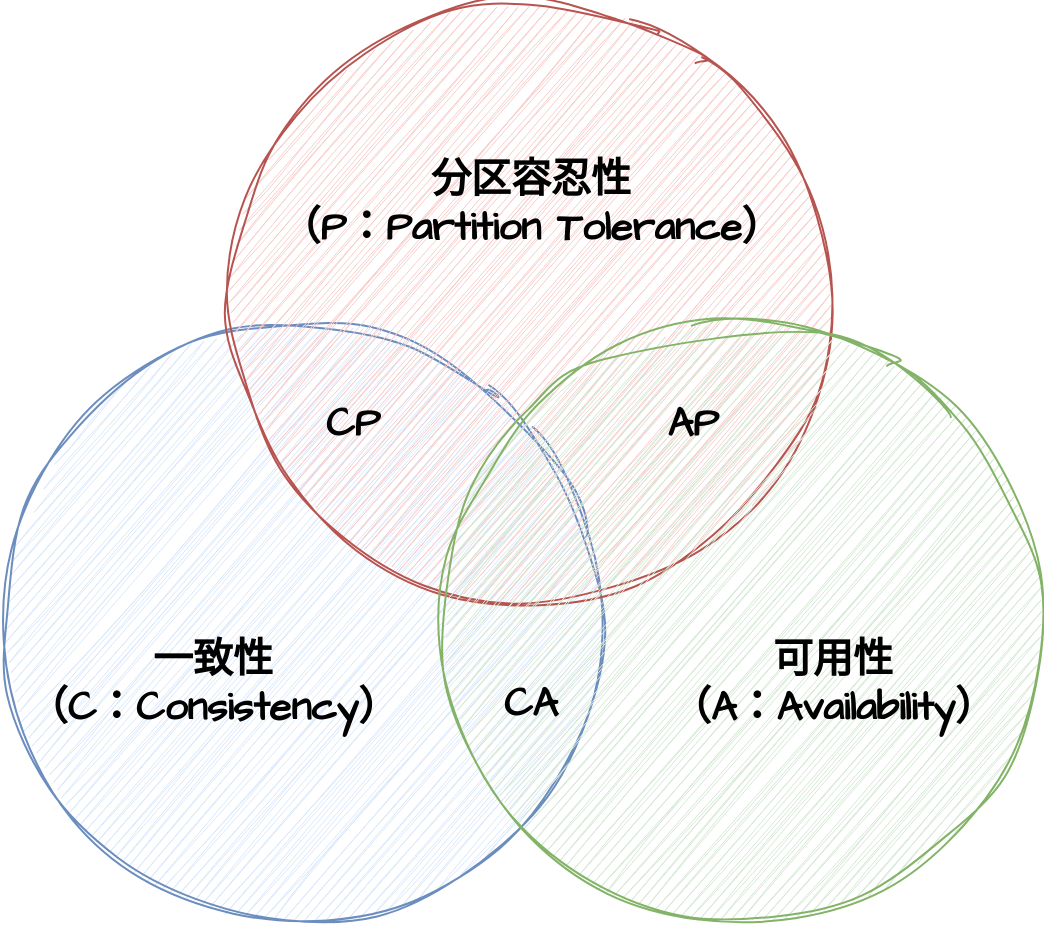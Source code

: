 <mxfile compressed="true" version="22.0.2" type="device" pages="3"><diagram name="CAP" id="9N5watGOs9czySicbjE5"><mxGraphModel dx="1418" dy="838" grid="1" gridSize="10" guides="1" tooltips="1" connect="1" arrows="1" fold="1" page="1" pageScale="1" pageWidth="583" pageHeight="827" math="0" shadow="0"><root><mxCell id="0"/><mxCell id="1" parent="0"/><mxCell id="ZowgTKSB0e3npHE6dpMH-3" value="" style="ellipse;whiteSpace=wrap;html=1;aspect=fixed;hachureGap=4;fontFamily=Architects Daughter;fontSource=https%3A%2F%2Ffonts.googleapis.com%2Fcss%3Ffamily%3DArchitects%2BDaughter;fontSize=20;fillColor=#dae8fc;strokeColor=#6c8ebf;fontStyle=1;container=0;sketch=1;curveFitting=1;jiggle=2;" parent="1" vertex="1"><mxGeometry x="32" y="343" width="300" height="300" as="geometry"/></mxCell><mxCell id="ZowgTKSB0e3npHE6dpMH-4" value="" style="ellipse;whiteSpace=wrap;html=1;aspect=fixed;hachureGap=4;fontFamily=Architects Daughter;fontSource=https%3A%2F%2Ffonts.googleapis.com%2Fcss%3Ffamily%3DArchitects%2BDaughter;fontSize=20;fillColor=#f8cecc;strokeColor=#b85450;fontStyle=1;container=0;sketch=1;curveFitting=1;jiggle=2;" parent="1" vertex="1"><mxGeometry x="146" y="183" width="300" height="300" as="geometry"/></mxCell><mxCell id="ZowgTKSB0e3npHE6dpMH-5" value="" style="ellipse;whiteSpace=wrap;html=1;aspect=fixed;hachureGap=4;fontFamily=Architects Daughter;fontSource=https%3A%2F%2Ffonts.googleapis.com%2Fcss%3Ffamily%3DArchitects%2BDaughter;fontSize=20;fillColor=#d5e8d4;strokeColor=#82b366;fontStyle=1;container=0;sketch=1;curveFitting=1;jiggle=2;" parent="1" vertex="1"><mxGeometry x="252" y="343" width="300" height="300" as="geometry"/></mxCell><mxCell id="ZowgTKSB0e3npHE6dpMH-7" value="&lt;div&gt;一致性&lt;/div&gt;&lt;div&gt;（C：Consistency）&lt;/div&gt;" style="text;html=1;align=center;verticalAlign=middle;resizable=0;points=[];autosize=1;strokeColor=none;fillColor=none;fontSize=20;fontFamily=Architects Daughter;fontStyle=1;sketch=1;curveFitting=1;jiggle=2;container=0;" parent="1" vertex="1"><mxGeometry x="32" y="493" width="210" height="60" as="geometry"/></mxCell><mxCell id="ZowgTKSB0e3npHE6dpMH-9" value="&lt;div&gt;分区容忍性&lt;/div&gt;&lt;div&gt;（P：Partition Tolerance）&lt;/div&gt;" style="text;html=1;align=center;verticalAlign=middle;resizable=0;points=[];autosize=1;strokeColor=none;fillColor=none;fontSize=20;fontFamily=Architects Daughter;fontStyle=1;sketch=1;curveFitting=1;jiggle=2;container=0;" parent="1" vertex="1"><mxGeometry x="161" y="253" width="270" height="60" as="geometry"/></mxCell><mxCell id="ZowgTKSB0e3npHE6dpMH-10" value="&lt;div&gt;可用性&lt;/div&gt;&lt;div&gt;（A：Availability）&lt;/div&gt;" style="text;html=1;align=center;verticalAlign=middle;resizable=0;points=[];autosize=1;strokeColor=none;fillColor=none;fontSize=20;fontFamily=Architects Daughter;fontStyle=1;sketch=1;curveFitting=1;jiggle=2;container=0;" parent="1" vertex="1"><mxGeometry x="352" y="493" width="190" height="60" as="geometry"/></mxCell><mxCell id="ZowgTKSB0e3npHE6dpMH-11" value="CA" style="text;html=1;align=center;verticalAlign=middle;resizable=0;points=[];autosize=1;strokeColor=none;fillColor=none;fontSize=20;fontFamily=Architects Daughter;fontStyle=1;sketch=1;curveFitting=1;jiggle=2;container=0;" parent="1" vertex="1"><mxGeometry x="271" y="513" width="50" height="40" as="geometry"/></mxCell><mxCell id="ZowgTKSB0e3npHE6dpMH-12" value="CP" style="text;html=1;align=center;verticalAlign=middle;resizable=0;points=[];autosize=1;strokeColor=none;fillColor=none;fontSize=20;fontFamily=Architects Daughter;fontStyle=1;sketch=1;curveFitting=1;jiggle=2;container=0;" parent="1" vertex="1"><mxGeometry x="182" y="373" width="50" height="40" as="geometry"/></mxCell><mxCell id="ZowgTKSB0e3npHE6dpMH-13" value="AP" style="text;html=1;align=center;verticalAlign=middle;resizable=0;points=[];autosize=1;strokeColor=none;fillColor=none;fontSize=20;fontFamily=Architects Daughter;fontStyle=1;sketch=1;curveFitting=1;jiggle=2;container=0;" parent="1" vertex="1"><mxGeometry x="352" y="373" width="50" height="40" as="geometry"/></mxCell></root></mxGraphModel></diagram><diagram id="ikP6V-8v0ijO_sukyIkj" name="拜占庭将军"><mxGraphModel dx="2049" dy="1220" grid="1" gridSize="10" guides="1" tooltips="1" connect="1" arrows="1" fold="1" page="1" pageScale="1" pageWidth="583" pageHeight="827" math="0" shadow="0">&#xa;      <root>&#xa;        <mxCell id="0"/>&#xa;        <mxCell id="1" parent="0"/>&#xa;        <mxCell id="SK5JBRp5HDoSZrG0DuUh-40" value="" style="group" vertex="1" connectable="0" parent="1">&#xa;          <mxGeometry x="100" y="400" width="360" height="280" as="geometry"/>&#xa;        </mxCell>&#xa;        <mxCell id="SK5JBRp5HDoSZrG0DuUh-29" value="将军（叛）" style="shape=hexagon;perimeter=hexagonPerimeter2;whiteSpace=wrap;html=1;fixedSize=1;sketch=1;hachureGap=4;jiggle=2;curveFitting=1;fontFamily=Architects Daughter;fontSource=https%3A%2F%2Ffonts.googleapis.com%2Fcss%3Ffamily%3DArchitects%2BDaughter;fontSize=18;fillColor=#f8cecc;strokeColor=#b85450;" vertex="1" parent="SK5JBRp5HDoSZrG0DuUh-40">&#xa;          <mxGeometry x="120" width="120" height="80" as="geometry"/>&#xa;        </mxCell>&#xa;        <mxCell id="SK5JBRp5HDoSZrG0DuUh-30" value="副官 1" style="rounded=0;whiteSpace=wrap;html=1;sketch=1;hachureGap=4;jiggle=2;curveFitting=1;fontFamily=Architects Daughter;fontSource=https%3A%2F%2Ffonts.googleapis.com%2Fcss%3Ffamily%3DArchitects%2BDaughter;fontSize=18;fillColor=#dae8fc;strokeColor=#6c8ebf;" vertex="1" parent="SK5JBRp5HDoSZrG0DuUh-40">&#xa;          <mxGeometry y="160" width="120" height="60" as="geometry"/>&#xa;        </mxCell>&#xa;        <mxCell id="SK5JBRp5HDoSZrG0DuUh-31" style="edgeStyle=orthogonalEdgeStyle;sketch=1;hachureGap=4;jiggle=2;curveFitting=1;orthogonalLoop=1;jettySize=auto;html=1;exitX=0;exitY=0.75;exitDx=0;exitDy=0;entryX=0.5;entryY=0;entryDx=0;entryDy=0;fontFamily=Architects Daughter;fontSource=https%3A%2F%2Ffonts.googleapis.com%2Fcss%3Ffamily%3DArchitects%2BDaughter;fontSize=16;curved=1;fillColor=#f8cecc;strokeColor=#b85450;" edge="1" parent="SK5JBRp5HDoSZrG0DuUh-40" source="SK5JBRp5HDoSZrG0DuUh-29" target="SK5JBRp5HDoSZrG0DuUh-30">&#xa;          <mxGeometry relative="1" as="geometry"/>&#xa;        </mxCell>&#xa;        <mxCell id="SK5JBRp5HDoSZrG0DuUh-32" style="edgeStyle=orthogonalEdgeStyle;rounded=0;sketch=1;hachureGap=4;jiggle=2;curveFitting=1;orthogonalLoop=1;jettySize=auto;html=1;exitX=0;exitY=0.5;exitDx=0;exitDy=0;fontFamily=Architects Daughter;fontSource=https%3A%2F%2Ffonts.googleapis.com%2Fcss%3Ffamily%3DArchitects%2BDaughter;fontSize=16;startArrow=classic;startFill=1;" edge="1" parent="SK5JBRp5HDoSZrG0DuUh-40" source="SK5JBRp5HDoSZrG0DuUh-33" target="SK5JBRp5HDoSZrG0DuUh-30">&#xa;          <mxGeometry relative="1" as="geometry"/>&#xa;        </mxCell>&#xa;        <mxCell id="SK5JBRp5HDoSZrG0DuUh-33" value="副官 2" style="rounded=0;whiteSpace=wrap;html=1;sketch=1;hachureGap=4;jiggle=2;curveFitting=1;fontFamily=Architects Daughter;fontSource=https%3A%2F%2Ffonts.googleapis.com%2Fcss%3Ffamily%3DArchitects%2BDaughter;fontSize=18;fillColor=#dae8fc;strokeColor=#6c8ebf;" vertex="1" parent="SK5JBRp5HDoSZrG0DuUh-40">&#xa;          <mxGeometry x="240" y="160" width="120" height="60" as="geometry"/>&#xa;        </mxCell>&#xa;        <mxCell id="SK5JBRp5HDoSZrG0DuUh-34" style="edgeStyle=orthogonalEdgeStyle;sketch=1;hachureGap=4;jiggle=2;curveFitting=1;orthogonalLoop=1;jettySize=auto;html=1;exitX=1;exitY=0.75;exitDx=0;exitDy=0;fontFamily=Architects Daughter;fontSource=https%3A%2F%2Ffonts.googleapis.com%2Fcss%3Ffamily%3DArchitects%2BDaughter;fontSize=16;curved=1;fillColor=#f8cecc;strokeColor=#b85450;" edge="1" parent="SK5JBRp5HDoSZrG0DuUh-40" source="SK5JBRp5HDoSZrG0DuUh-29" target="SK5JBRp5HDoSZrG0DuUh-33">&#xa;          <mxGeometry relative="1" as="geometry"/>&#xa;        </mxCell>&#xa;        <mxCell id="SK5JBRp5HDoSZrG0DuUh-35" value="A" style="text;html=1;strokeColor=none;fillColor=none;align=center;verticalAlign=middle;whiteSpace=wrap;rounded=0;fontSize=20;fontFamily=Architects Daughter;fontColor=#B85450;" vertex="1" parent="SK5JBRp5HDoSZrG0DuUh-40">&#xa;          <mxGeometry x="50" y="80" width="60" height="30" as="geometry"/>&#xa;        </mxCell>&#xa;        <mxCell id="SK5JBRp5HDoSZrG0DuUh-36" value="R" style="text;html=1;strokeColor=none;fillColor=none;align=center;verticalAlign=middle;whiteSpace=wrap;rounded=0;fontSize=20;fontFamily=Architects Daughter;fontColor=#B85450;" vertex="1" parent="SK5JBRp5HDoSZrG0DuUh-40">&#xa;          <mxGeometry x="250" y="80" width="60" height="30" as="geometry"/>&#xa;        </mxCell>&#xa;        <mxCell id="SK5JBRp5HDoSZrG0DuUh-37" value="R" style="text;html=1;strokeColor=none;fillColor=none;align=center;verticalAlign=middle;whiteSpace=wrap;rounded=0;fontSize=20;fontFamily=Architects Daughter;" vertex="1" parent="SK5JBRp5HDoSZrG0DuUh-40">&#xa;          <mxGeometry x="150" y="150" width="60" height="30" as="geometry"/>&#xa;        </mxCell>&#xa;        <mxCell id="SK5JBRp5HDoSZrG0DuUh-38" value="将军是叛徒" style="text;html=1;align=center;verticalAlign=middle;resizable=0;points=[];autosize=1;strokeColor=none;fillColor=none;fontSize=20;fontFamily=Architects Daughter;fontStyle=2" vertex="1" parent="SK5JBRp5HDoSZrG0DuUh-40">&#xa;          <mxGeometry x="120" y="240" width="120" height="40" as="geometry"/>&#xa;        </mxCell>&#xa;        <mxCell id="SK5JBRp5HDoSZrG0DuUh-39" value="A" style="text;html=1;strokeColor=none;fillColor=none;align=center;verticalAlign=middle;whiteSpace=wrap;rounded=0;fontSize=20;fontFamily=Architects Daughter;" vertex="1" parent="SK5JBRp5HDoSZrG0DuUh-40">&#xa;          <mxGeometry x="150" y="200" width="60" height="30" as="geometry"/>&#xa;        </mxCell>&#xa;        <mxCell id="SK5JBRp5HDoSZrG0DuUh-41" value="" style="group" vertex="1" connectable="0" parent="1">&#xa;          <mxGeometry x="100" y="80" width="360" height="280" as="geometry"/>&#xa;        </mxCell>&#xa;        <mxCell id="SK5JBRp5HDoSZrG0DuUh-1" value="将军" style="shape=hexagon;perimeter=hexagonPerimeter2;whiteSpace=wrap;html=1;fixedSize=1;sketch=1;hachureGap=4;jiggle=2;curveFitting=1;fontFamily=Architects Daughter;fontSource=https%3A%2F%2Ffonts.googleapis.com%2Fcss%3Ffamily%3DArchitects%2BDaughter;fontSize=18;fillColor=#dae8fc;strokeColor=#6c8ebf;" vertex="1" parent="SK5JBRp5HDoSZrG0DuUh-41">&#xa;          <mxGeometry x="120" width="120" height="80" as="geometry"/>&#xa;        </mxCell>&#xa;        <mxCell id="SK5JBRp5HDoSZrG0DuUh-2" value="副官 1" style="rounded=0;whiteSpace=wrap;html=1;sketch=1;hachureGap=4;jiggle=2;curveFitting=1;fontFamily=Architects Daughter;fontSource=https%3A%2F%2Ffonts.googleapis.com%2Fcss%3Ffamily%3DArchitects%2BDaughter;fontSize=18;fillColor=#dae8fc;strokeColor=#6c8ebf;" vertex="1" parent="SK5JBRp5HDoSZrG0DuUh-41">&#xa;          <mxGeometry y="160" width="120" height="60" as="geometry"/>&#xa;        </mxCell>&#xa;        <mxCell id="SK5JBRp5HDoSZrG0DuUh-9" style="edgeStyle=orthogonalEdgeStyle;sketch=1;hachureGap=4;jiggle=2;curveFitting=1;orthogonalLoop=1;jettySize=auto;html=1;exitX=0;exitY=0.75;exitDx=0;exitDy=0;entryX=0.5;entryY=0;entryDx=0;entryDy=0;fontFamily=Architects Daughter;fontSource=https%3A%2F%2Ffonts.googleapis.com%2Fcss%3Ffamily%3DArchitects%2BDaughter;fontSize=16;curved=1;" edge="1" parent="SK5JBRp5HDoSZrG0DuUh-41" source="SK5JBRp5HDoSZrG0DuUh-1" target="SK5JBRp5HDoSZrG0DuUh-2">&#xa;          <mxGeometry relative="1" as="geometry"/>&#xa;        </mxCell>&#xa;        <mxCell id="SK5JBRp5HDoSZrG0DuUh-10" style="edgeStyle=orthogonalEdgeStyle;rounded=0;sketch=1;hachureGap=4;jiggle=2;curveFitting=1;orthogonalLoop=1;jettySize=auto;html=1;exitX=0;exitY=0.5;exitDx=0;exitDy=0;fontFamily=Architects Daughter;fontSource=https%3A%2F%2Ffonts.googleapis.com%2Fcss%3Ffamily%3DArchitects%2BDaughter;fontSize=16;fillColor=#f8cecc;strokeColor=#b85450;" edge="1" parent="SK5JBRp5HDoSZrG0DuUh-41" source="SK5JBRp5HDoSZrG0DuUh-3" target="SK5JBRp5HDoSZrG0DuUh-2">&#xa;          <mxGeometry relative="1" as="geometry"/>&#xa;        </mxCell>&#xa;        <mxCell id="SK5JBRp5HDoSZrG0DuUh-3" value="副官 2（叛）" style="rounded=0;whiteSpace=wrap;html=1;sketch=1;hachureGap=4;jiggle=2;curveFitting=1;fontFamily=Architects Daughter;fontSource=https%3A%2F%2Ffonts.googleapis.com%2Fcss%3Ffamily%3DArchitects%2BDaughter;fontSize=18;fillColor=#f8cecc;strokeColor=#b85450;" vertex="1" parent="SK5JBRp5HDoSZrG0DuUh-41">&#xa;          <mxGeometry x="240" y="160" width="120" height="60" as="geometry"/>&#xa;        </mxCell>&#xa;        <mxCell id="SK5JBRp5HDoSZrG0DuUh-8" style="edgeStyle=orthogonalEdgeStyle;sketch=1;hachureGap=4;jiggle=2;curveFitting=1;orthogonalLoop=1;jettySize=auto;html=1;exitX=1;exitY=0.75;exitDx=0;exitDy=0;fontFamily=Architects Daughter;fontSource=https%3A%2F%2Ffonts.googleapis.com%2Fcss%3Ffamily%3DArchitects%2BDaughter;fontSize=16;curved=1;" edge="1" parent="SK5JBRp5HDoSZrG0DuUh-41" source="SK5JBRp5HDoSZrG0DuUh-1" target="SK5JBRp5HDoSZrG0DuUh-3">&#xa;          <mxGeometry relative="1" as="geometry"/>&#xa;        </mxCell>&#xa;        <mxCell id="SK5JBRp5HDoSZrG0DuUh-11" value="A" style="text;html=1;strokeColor=none;fillColor=none;align=center;verticalAlign=middle;whiteSpace=wrap;rounded=0;fontSize=20;fontFamily=Architects Daughter;" vertex="1" parent="SK5JBRp5HDoSZrG0DuUh-41">&#xa;          <mxGeometry x="50" y="80" width="60" height="30" as="geometry"/>&#xa;        </mxCell>&#xa;        <mxCell id="SK5JBRp5HDoSZrG0DuUh-12" value="A" style="text;html=1;strokeColor=none;fillColor=none;align=center;verticalAlign=middle;whiteSpace=wrap;rounded=0;fontSize=20;fontFamily=Architects Daughter;" vertex="1" parent="SK5JBRp5HDoSZrG0DuUh-41">&#xa;          <mxGeometry x="250" y="80" width="60" height="30" as="geometry"/>&#xa;        </mxCell>&#xa;        <mxCell id="SK5JBRp5HDoSZrG0DuUh-13" value="R" style="text;html=1;strokeColor=none;fillColor=none;align=center;verticalAlign=middle;whiteSpace=wrap;rounded=0;fontSize=20;fontFamily=Architects Daughter;fontColor=#B85450;" vertex="1" parent="SK5JBRp5HDoSZrG0DuUh-41">&#xa;          <mxGeometry x="150" y="150" width="60" height="30" as="geometry"/>&#xa;        </mxCell>&#xa;        <mxCell id="SK5JBRp5HDoSZrG0DuUh-14" value="副官中有叛徒" style="text;html=1;align=center;verticalAlign=middle;resizable=0;points=[];autosize=1;strokeColor=none;fillColor=none;fontSize=20;fontFamily=Architects Daughter;fontStyle=2" vertex="1" parent="SK5JBRp5HDoSZrG0DuUh-41">&#xa;          <mxGeometry x="110" y="240" width="140" height="40" as="geometry"/>&#xa;        </mxCell>&#xa;      </root>&#xa;    </mxGraphModel></diagram><diagram id="FU6MNtMSNDfZ_fJnilD8" name="拜占庭将军2"><mxGraphModel dx="2049" dy="1220" grid="1" gridSize="10" guides="1" tooltips="1" connect="1" arrows="1" fold="1" page="1" pageScale="1" pageWidth="827" pageHeight="1169" math="0" shadow="0">&#xa;      <root>&#xa;        <mxCell id="0"/>&#xa;        <mxCell id="1" parent="0"/>&#xa;        <mxCell id="rsLSsGEKzw_hoGn04GH8-4" value="" style="group" vertex="1" connectable="0" parent="1">&#xa;          <mxGeometry x="112" y="205" width="603" height="760" as="geometry"/>&#xa;        </mxCell>&#xa;        <mxCell id="rsLSsGEKzw_hoGn04GH8-2" value="" style="group" vertex="1" connectable="0" parent="rsLSsGEKzw_hoGn04GH8-4">&#xa;          <mxGeometry width="603" height="360" as="geometry"/>&#xa;        </mxCell>&#xa;        <mxCell id="HPiiXrxNUoTS6vj4pSMB-2" value="将军" style="shape=hexagon;perimeter=hexagonPerimeter2;whiteSpace=wrap;html=1;fixedSize=1;sketch=1;hachureGap=4;jiggle=2;curveFitting=1;fontFamily=Architects Daughter;fontSource=https%3A%2F%2Ffonts.googleapis.com%2Fcss%3Ffamily%3DArchitects%2BDaughter;fontSize=18;fillColor=#dae8fc;strokeColor=#6c8ebf;" vertex="1" parent="rsLSsGEKzw_hoGn04GH8-2">&#xa;          <mxGeometry x="242" width="120" height="80" as="geometry"/>&#xa;        </mxCell>&#xa;        <mxCell id="HPiiXrxNUoTS6vj4pSMB-3" value="副官 1" style="rounded=0;whiteSpace=wrap;html=1;sketch=1;hachureGap=4;jiggle=2;curveFitting=1;fontFamily=Architects Daughter;fontSource=https%3A%2F%2Ffonts.googleapis.com%2Fcss%3Ffamily%3DArchitects%2BDaughter;fontSize=18;fillColor=#dae8fc;strokeColor=#6c8ebf;" vertex="1" parent="rsLSsGEKzw_hoGn04GH8-2">&#xa;          <mxGeometry y="160" width="120" height="60" as="geometry"/>&#xa;        </mxCell>&#xa;        <mxCell id="HPiiXrxNUoTS6vj4pSMB-4" style="edgeStyle=orthogonalEdgeStyle;sketch=1;hachureGap=4;jiggle=2;curveFitting=1;orthogonalLoop=1;jettySize=auto;html=1;exitX=0;exitY=0.75;exitDx=0;exitDy=0;entryX=0.5;entryY=0;entryDx=0;entryDy=0;fontFamily=Architects Daughter;fontSource=https%3A%2F%2Ffonts.googleapis.com%2Fcss%3Ffamily%3DArchitects%2BDaughter;fontSize=16;curved=1;fillColor=#f5f5f5;strokeColor=#666666;" edge="1" parent="rsLSsGEKzw_hoGn04GH8-2" source="HPiiXrxNUoTS6vj4pSMB-2" target="HPiiXrxNUoTS6vj4pSMB-3">&#xa;          <mxGeometry relative="1" as="geometry"/>&#xa;        </mxCell>&#xa;        <mxCell id="HPiiXrxNUoTS6vj4pSMB-5" style="edgeStyle=orthogonalEdgeStyle;rounded=0;sketch=1;hachureGap=4;jiggle=2;curveFitting=1;orthogonalLoop=1;jettySize=auto;html=1;exitX=0;exitY=0.5;exitDx=0;exitDy=0;fontFamily=Architects Daughter;fontSource=https%3A%2F%2Ffonts.googleapis.com%2Fcss%3Ffamily%3DArchitects%2BDaughter;fontSize=16;fillColor=#f8cecc;strokeColor=#b85450;startArrow=classic;startFill=1;" edge="1" parent="rsLSsGEKzw_hoGn04GH8-2" source="HPiiXrxNUoTS6vj4pSMB-6" target="HPiiXrxNUoTS6vj4pSMB-3">&#xa;          <mxGeometry relative="1" as="geometry"/>&#xa;        </mxCell>&#xa;        <mxCell id="HPiiXrxNUoTS6vj4pSMB-6" value="副官2（叛）" style="rounded=0;whiteSpace=wrap;html=1;sketch=1;hachureGap=4;jiggle=2;curveFitting=1;fontFamily=Architects Daughter;fontSource=https%3A%2F%2Ffonts.googleapis.com%2Fcss%3Ffamily%3DArchitects%2BDaughter;fontSize=18;fillColor=#f8cecc;strokeColor=#b85450;" vertex="1" parent="rsLSsGEKzw_hoGn04GH8-2">&#xa;          <mxGeometry x="242" y="160" width="120" height="60" as="geometry"/>&#xa;        </mxCell>&#xa;        <mxCell id="HPiiXrxNUoTS6vj4pSMB-7" style="edgeStyle=orthogonalEdgeStyle;sketch=1;hachureGap=4;jiggle=2;curveFitting=1;orthogonalLoop=1;jettySize=auto;html=1;exitX=0.5;exitY=1;exitDx=0;exitDy=0;fontFamily=Architects Daughter;fontSource=https%3A%2F%2Ffonts.googleapis.com%2Fcss%3Ffamily%3DArchitects%2BDaughter;fontSize=16;curved=1;fillColor=#f5f5f5;strokeColor=#666666;" edge="1" parent="rsLSsGEKzw_hoGn04GH8-2" source="HPiiXrxNUoTS6vj4pSMB-2" target="HPiiXrxNUoTS6vj4pSMB-6">&#xa;          <mxGeometry relative="1" as="geometry"/>&#xa;        </mxCell>&#xa;        <mxCell id="HPiiXrxNUoTS6vj4pSMB-8" value="A" style="text;html=1;strokeColor=none;fillColor=none;align=center;verticalAlign=middle;whiteSpace=wrap;rounded=0;fontSize=20;fontFamily=Architects Daughter;" vertex="1" parent="rsLSsGEKzw_hoGn04GH8-2">&#xa;          <mxGeometry x="90" y="90" width="60" height="30" as="geometry"/>&#xa;        </mxCell>&#xa;        <mxCell id="HPiiXrxNUoTS6vj4pSMB-9" value="A" style="text;html=1;strokeColor=none;fillColor=none;align=center;verticalAlign=middle;whiteSpace=wrap;rounded=0;fontSize=20;fontFamily=Architects Daughter;" vertex="1" parent="rsLSsGEKzw_hoGn04GH8-2">&#xa;          <mxGeometry x="150" y="200" width="60" height="30" as="geometry"/>&#xa;        </mxCell>&#xa;        <mxCell id="HPiiXrxNUoTS6vj4pSMB-10" value="R" style="text;html=1;strokeColor=none;fillColor=none;align=center;verticalAlign=middle;whiteSpace=wrap;rounded=0;fontSize=20;fontFamily=Architects Daughter;fontColor=#B85450;" vertex="1" parent="rsLSsGEKzw_hoGn04GH8-2">&#xa;          <mxGeometry x="150" y="150" width="60" height="30" as="geometry"/>&#xa;        </mxCell>&#xa;        <mxCell id="HPiiXrxNUoTS6vj4pSMB-11" value="副官中有叛徒" style="text;html=1;align=center;verticalAlign=middle;resizable=0;points=[];autosize=1;strokeColor=none;fillColor=none;fontSize=20;fontFamily=Architects Daughter;fontStyle=2" vertex="1" parent="rsLSsGEKzw_hoGn04GH8-2">&#xa;          <mxGeometry x="232" y="320" width="140" height="40" as="geometry"/>&#xa;        </mxCell>&#xa;        <mxCell id="HPiiXrxNUoTS6vj4pSMB-12" value="副官 3" style="rounded=0;whiteSpace=wrap;html=1;sketch=1;hachureGap=4;jiggle=2;curveFitting=1;fontFamily=Architects Daughter;fontSource=https%3A%2F%2Ffonts.googleapis.com%2Fcss%3Ffamily%3DArchitects%2BDaughter;fontSize=18;fillColor=#dae8fc;strokeColor=#6c8ebf;" vertex="1" parent="rsLSsGEKzw_hoGn04GH8-2">&#xa;          <mxGeometry x="483" y="160" width="120" height="60" as="geometry"/>&#xa;        </mxCell>&#xa;        <mxCell id="HPiiXrxNUoTS6vj4pSMB-13" style="edgeStyle=orthogonalEdgeStyle;sketch=1;hachureGap=4;jiggle=2;curveFitting=1;orthogonalLoop=1;jettySize=auto;html=1;exitX=1;exitY=0.75;exitDx=0;exitDy=0;entryX=0.5;entryY=0;entryDx=0;entryDy=0;fontFamily=Architects Daughter;fontSource=https%3A%2F%2Ffonts.googleapis.com%2Fcss%3Ffamily%3DArchitects%2BDaughter;fontSize=16;curved=1;fillColor=#f5f5f5;strokeColor=#666666;" edge="1" parent="rsLSsGEKzw_hoGn04GH8-2" source="HPiiXrxNUoTS6vj4pSMB-2" target="HPiiXrxNUoTS6vj4pSMB-12">&#xa;          <mxGeometry relative="1" as="geometry"/>&#xa;        </mxCell>&#xa;        <mxCell id="HPiiXrxNUoTS6vj4pSMB-16" value="R" style="text;html=1;strokeColor=none;fillColor=none;align=center;verticalAlign=middle;whiteSpace=wrap;rounded=0;fontSize=20;fontFamily=Architects Daughter;fontColor=#B85450;" vertex="1" parent="rsLSsGEKzw_hoGn04GH8-2">&#xa;          <mxGeometry x="390" y="150" width="60" height="30" as="geometry"/>&#xa;        </mxCell>&#xa;        <mxCell id="HPiiXrxNUoTS6vj4pSMB-17" value="A" style="text;html=1;strokeColor=none;fillColor=none;align=center;verticalAlign=middle;whiteSpace=wrap;rounded=0;fontSize=20;fontFamily=Architects Daughter;" vertex="1" parent="rsLSsGEKzw_hoGn04GH8-2">&#xa;          <mxGeometry x="300" y="90" width="60" height="30" as="geometry"/>&#xa;        </mxCell>&#xa;        <mxCell id="HPiiXrxNUoTS6vj4pSMB-18" value="A" style="text;html=1;strokeColor=none;fillColor=none;align=center;verticalAlign=middle;whiteSpace=wrap;rounded=0;fontSize=20;fontFamily=Architects Daughter;" vertex="1" parent="rsLSsGEKzw_hoGn04GH8-2">&#xa;          <mxGeometry x="450" y="90" width="60" height="30" as="geometry"/>&#xa;        </mxCell>&#xa;        <mxCell id="HPiiXrxNUoTS6vj4pSMB-19" value="A" style="text;html=1;strokeColor=none;fillColor=none;align=center;verticalAlign=middle;whiteSpace=wrap;rounded=0;fontSize=20;fontFamily=Architects Daughter;" vertex="1" parent="rsLSsGEKzw_hoGn04GH8-2">&#xa;          <mxGeometry x="390" y="200" width="60" height="30" as="geometry"/>&#xa;        </mxCell>&#xa;        <mxCell id="HPiiXrxNUoTS6vj4pSMB-20" value="A" style="text;html=1;strokeColor=none;fillColor=none;align=center;verticalAlign=middle;whiteSpace=wrap;rounded=0;fontSize=20;fontFamily=Architects Daughter;" vertex="1" parent="rsLSsGEKzw_hoGn04GH8-2">&#xa;          <mxGeometry x="272" y="230" width="60" height="30" as="geometry"/>&#xa;        </mxCell>&#xa;        <mxCell id="HPiiXrxNUoTS6vj4pSMB-21" value="A" style="text;html=1;strokeColor=none;fillColor=none;align=center;verticalAlign=middle;whiteSpace=wrap;rounded=0;fontSize=20;fontFamily=Architects Daughter;" vertex="1" parent="rsLSsGEKzw_hoGn04GH8-2">&#xa;          <mxGeometry x="272" y="280" width="60" height="30" as="geometry"/>&#xa;        </mxCell>&#xa;        <mxCell id="HPiiXrxNUoTS6vj4pSMB-15" style="edgeStyle=orthogonalEdgeStyle;sketch=1;hachureGap=4;jiggle=2;curveFitting=1;orthogonalLoop=1;jettySize=auto;html=1;exitX=0.5;exitY=1;exitDx=0;exitDy=0;entryX=0.5;entryY=1;entryDx=0;entryDy=0;fontFamily=Architects Daughter;fontSource=https%3A%2F%2Ffonts.googleapis.com%2Fcss%3Ffamily%3DArchitects%2BDaughter;fontSize=16;curved=1;startArrow=classic;startFill=1;fillColor=#f5f5f5;strokeColor=#666666;" edge="1" parent="rsLSsGEKzw_hoGn04GH8-2" source="HPiiXrxNUoTS6vj4pSMB-3" target="HPiiXrxNUoTS6vj4pSMB-12">&#xa;          <mxGeometry relative="1" as="geometry">&#xa;            <Array as="points">&#xa;              <mxPoint x="60" y="270"/>&#xa;              <mxPoint x="543" y="270"/>&#xa;            </Array>&#xa;          </mxGeometry>&#xa;        </mxCell>&#xa;        <mxCell id="HPiiXrxNUoTS6vj4pSMB-14" style="edgeStyle=orthogonalEdgeStyle;rounded=0;sketch=1;hachureGap=4;jiggle=2;curveFitting=1;orthogonalLoop=1;jettySize=auto;html=1;exitX=1;exitY=0.5;exitDx=0;exitDy=0;entryX=0;entryY=0.5;entryDx=0;entryDy=0;fontFamily=Architects Daughter;fontSource=https%3A%2F%2Ffonts.googleapis.com%2Fcss%3Ffamily%3DArchitects%2BDaughter;fontSize=16;startArrow=classic;startFill=1;fillColor=#f8cecc;strokeColor=#b85450;" edge="1" parent="rsLSsGEKzw_hoGn04GH8-2" source="HPiiXrxNUoTS6vj4pSMB-6" target="HPiiXrxNUoTS6vj4pSMB-12">&#xa;          <mxGeometry relative="1" as="geometry"/>&#xa;        </mxCell>&#xa;        <mxCell id="rsLSsGEKzw_hoGn04GH8-3" value="" style="group" vertex="1" connectable="0" parent="rsLSsGEKzw_hoGn04GH8-4">&#xa;          <mxGeometry y="400" width="603" height="360" as="geometry"/>&#xa;        </mxCell>&#xa;        <mxCell id="VircqQNPUtQ6EMSQX0q8-24" value="将军（叛）" style="shape=hexagon;perimeter=hexagonPerimeter2;whiteSpace=wrap;html=1;fixedSize=1;sketch=1;hachureGap=4;jiggle=2;curveFitting=1;fontFamily=Architects Daughter;fontSource=https%3A%2F%2Ffonts.googleapis.com%2Fcss%3Ffamily%3DArchitects%2BDaughter;fontSize=18;fillColor=#f8cecc;strokeColor=#b85450;" vertex="1" parent="rsLSsGEKzw_hoGn04GH8-3">&#xa;          <mxGeometry x="242" width="120" height="80" as="geometry"/>&#xa;        </mxCell>&#xa;        <mxCell id="VircqQNPUtQ6EMSQX0q8-25" value="副官 1" style="rounded=0;whiteSpace=wrap;html=1;sketch=1;hachureGap=4;jiggle=2;curveFitting=1;fontFamily=Architects Daughter;fontSource=https%3A%2F%2Ffonts.googleapis.com%2Fcss%3Ffamily%3DArchitects%2BDaughter;fontSize=18;fillColor=#dae8fc;strokeColor=#6c8ebf;" vertex="1" parent="rsLSsGEKzw_hoGn04GH8-3">&#xa;          <mxGeometry y="160" width="120" height="60" as="geometry"/>&#xa;        </mxCell>&#xa;        <mxCell id="VircqQNPUtQ6EMSQX0q8-26" style="edgeStyle=orthogonalEdgeStyle;sketch=1;hachureGap=4;jiggle=2;curveFitting=1;orthogonalLoop=1;jettySize=auto;html=1;exitX=0;exitY=0.75;exitDx=0;exitDy=0;entryX=0.5;entryY=0;entryDx=0;entryDy=0;fontFamily=Architects Daughter;fontSource=https%3A%2F%2Ffonts.googleapis.com%2Fcss%3Ffamily%3DArchitects%2BDaughter;fontSize=16;curved=1;fillColor=#f5f5f5;strokeColor=#666666;" edge="1" parent="rsLSsGEKzw_hoGn04GH8-3" source="VircqQNPUtQ6EMSQX0q8-24" target="VircqQNPUtQ6EMSQX0q8-25">&#xa;          <mxGeometry relative="1" as="geometry"/>&#xa;        </mxCell>&#xa;        <mxCell id="VircqQNPUtQ6EMSQX0q8-27" style="edgeStyle=orthogonalEdgeStyle;rounded=0;sketch=1;hachureGap=4;jiggle=2;curveFitting=1;orthogonalLoop=1;jettySize=auto;html=1;exitX=0;exitY=0.5;exitDx=0;exitDy=0;fontFamily=Architects Daughter;fontSource=https%3A%2F%2Ffonts.googleapis.com%2Fcss%3Ffamily%3DArchitects%2BDaughter;fontSize=16;fillColor=#f5f5f5;strokeColor=#666666;startArrow=classic;startFill=1;" edge="1" parent="rsLSsGEKzw_hoGn04GH8-3" source="VircqQNPUtQ6EMSQX0q8-28" target="VircqQNPUtQ6EMSQX0q8-25">&#xa;          <mxGeometry relative="1" as="geometry"/>&#xa;        </mxCell>&#xa;        <mxCell id="VircqQNPUtQ6EMSQX0q8-28" value="副官 2" style="rounded=0;whiteSpace=wrap;html=1;sketch=1;hachureGap=4;jiggle=2;curveFitting=1;fontFamily=Architects Daughter;fontSource=https%3A%2F%2Ffonts.googleapis.com%2Fcss%3Ffamily%3DArchitects%2BDaughter;fontSize=18;fillColor=#dae8fc;strokeColor=#6c8ebf;" vertex="1" parent="rsLSsGEKzw_hoGn04GH8-3">&#xa;          <mxGeometry x="242" y="160" width="120" height="60" as="geometry"/>&#xa;        </mxCell>&#xa;        <mxCell id="rsLSsGEKzw_hoGn04GH8-1" value="" style="edgeStyle=orthogonalEdgeStyle;rounded=0;sketch=1;hachureGap=4;jiggle=2;curveFitting=1;orthogonalLoop=1;jettySize=auto;html=1;fontFamily=Architects Daughter;fontSource=https%3A%2F%2Ffonts.googleapis.com%2Fcss%3Ffamily%3DArchitects%2BDaughter;fontSize=16;fillColor=#f5f5f5;strokeColor=#666666;" edge="1" parent="rsLSsGEKzw_hoGn04GH8-3" source="VircqQNPUtQ6EMSQX0q8-24" target="VircqQNPUtQ6EMSQX0q8-28">&#xa;          <mxGeometry relative="1" as="geometry"/>&#xa;        </mxCell>&#xa;        <mxCell id="VircqQNPUtQ6EMSQX0q8-30" value="A" style="text;html=1;strokeColor=none;fillColor=none;align=center;verticalAlign=middle;whiteSpace=wrap;rounded=0;fontSize=20;fontFamily=Architects Daughter;" vertex="1" parent="rsLSsGEKzw_hoGn04GH8-3">&#xa;          <mxGeometry x="90" y="90" width="60" height="30" as="geometry"/>&#xa;        </mxCell>&#xa;        <mxCell id="VircqQNPUtQ6EMSQX0q8-31" value="A" style="text;html=1;strokeColor=none;fillColor=none;align=center;verticalAlign=middle;whiteSpace=wrap;rounded=0;fontSize=20;fontFamily=Architects Daughter;" vertex="1" parent="rsLSsGEKzw_hoGn04GH8-3">&#xa;          <mxGeometry x="150" y="200" width="60" height="30" as="geometry"/>&#xa;        </mxCell>&#xa;        <mxCell id="VircqQNPUtQ6EMSQX0q8-33" value="将军是叛徒" style="text;html=1;align=center;verticalAlign=middle;resizable=0;points=[];autosize=1;strokeColor=none;fillColor=none;fontSize=20;fontFamily=Architects Daughter;fontStyle=2" vertex="1" parent="rsLSsGEKzw_hoGn04GH8-3">&#xa;          <mxGeometry x="242" y="320" width="120" height="40" as="geometry"/>&#xa;        </mxCell>&#xa;        <mxCell id="VircqQNPUtQ6EMSQX0q8-34" value="副官 3" style="rounded=0;whiteSpace=wrap;html=1;sketch=1;hachureGap=4;jiggle=2;curveFitting=1;fontFamily=Architects Daughter;fontSource=https%3A%2F%2Ffonts.googleapis.com%2Fcss%3Ffamily%3DArchitects%2BDaughter;fontSize=18;fillColor=#dae8fc;strokeColor=#6c8ebf;" vertex="1" parent="rsLSsGEKzw_hoGn04GH8-3">&#xa;          <mxGeometry x="483" y="160" width="120" height="60" as="geometry"/>&#xa;        </mxCell>&#xa;        <mxCell id="VircqQNPUtQ6EMSQX0q8-35" style="edgeStyle=orthogonalEdgeStyle;sketch=1;hachureGap=4;jiggle=2;curveFitting=1;orthogonalLoop=1;jettySize=auto;html=1;exitX=1;exitY=0.75;exitDx=0;exitDy=0;entryX=0.5;entryY=0;entryDx=0;entryDy=0;fontFamily=Architects Daughter;fontSource=https%3A%2F%2Ffonts.googleapis.com%2Fcss%3Ffamily%3DArchitects%2BDaughter;fontSize=16;curved=1;fillColor=#f8cecc;strokeColor=#b85450;" edge="1" parent="rsLSsGEKzw_hoGn04GH8-3" source="VircqQNPUtQ6EMSQX0q8-24" target="VircqQNPUtQ6EMSQX0q8-34">&#xa;          <mxGeometry relative="1" as="geometry"/>&#xa;        </mxCell>&#xa;        <mxCell id="VircqQNPUtQ6EMSQX0q8-36" value="A" style="text;html=1;strokeColor=none;fillColor=none;align=center;verticalAlign=middle;whiteSpace=wrap;rounded=0;fontSize=20;fontFamily=Architects Daughter;fontColor=#B85450;" vertex="1" parent="rsLSsGEKzw_hoGn04GH8-3">&#xa;          <mxGeometry x="390" y="150" width="60" height="30" as="geometry"/>&#xa;        </mxCell>&#xa;        <mxCell id="VircqQNPUtQ6EMSQX0q8-37" value="A" style="text;html=1;strokeColor=none;fillColor=none;align=center;verticalAlign=middle;whiteSpace=wrap;rounded=0;fontSize=20;fontFamily=Architects Daughter;" vertex="1" parent="rsLSsGEKzw_hoGn04GH8-3">&#xa;          <mxGeometry x="302" y="90" width="60" height="30" as="geometry"/>&#xa;        </mxCell>&#xa;        <mxCell id="VircqQNPUtQ6EMSQX0q8-39" value="R" style="text;html=1;strokeColor=none;fillColor=none;align=center;verticalAlign=middle;whiteSpace=wrap;rounded=0;fontSize=20;fontFamily=Architects Daughter;" vertex="1" parent="rsLSsGEKzw_hoGn04GH8-3">&#xa;          <mxGeometry x="390" y="200" width="60" height="30" as="geometry"/>&#xa;        </mxCell>&#xa;        <mxCell id="VircqQNPUtQ6EMSQX0q8-40" value="A" style="text;html=1;strokeColor=none;fillColor=none;align=center;verticalAlign=middle;whiteSpace=wrap;rounded=0;fontSize=20;fontFamily=Architects Daughter;" vertex="1" parent="rsLSsGEKzw_hoGn04GH8-3">&#xa;          <mxGeometry x="272" y="230" width="60" height="30" as="geometry"/>&#xa;        </mxCell>&#xa;        <mxCell id="VircqQNPUtQ6EMSQX0q8-41" value="R" style="text;html=1;strokeColor=none;fillColor=none;align=center;verticalAlign=middle;whiteSpace=wrap;rounded=0;fontSize=20;fontFamily=Architects Daughter;" vertex="1" parent="rsLSsGEKzw_hoGn04GH8-3">&#xa;          <mxGeometry x="272" y="280" width="60" height="30" as="geometry"/>&#xa;        </mxCell>&#xa;        <mxCell id="VircqQNPUtQ6EMSQX0q8-42" style="edgeStyle=orthogonalEdgeStyle;sketch=1;hachureGap=4;jiggle=2;curveFitting=1;orthogonalLoop=1;jettySize=auto;html=1;exitX=0.5;exitY=1;exitDx=0;exitDy=0;entryX=0.5;entryY=1;entryDx=0;entryDy=0;fontFamily=Architects Daughter;fontSource=https%3A%2F%2Ffonts.googleapis.com%2Fcss%3Ffamily%3DArchitects%2BDaughter;fontSize=16;curved=1;startArrow=classic;startFill=1;fillColor=#f5f5f5;strokeColor=#666666;" edge="1" parent="rsLSsGEKzw_hoGn04GH8-3" source="VircqQNPUtQ6EMSQX0q8-25" target="VircqQNPUtQ6EMSQX0q8-34">&#xa;          <mxGeometry relative="1" as="geometry">&#xa;            <Array as="points">&#xa;              <mxPoint x="60" y="270"/>&#xa;              <mxPoint x="543" y="270"/>&#xa;            </Array>&#xa;          </mxGeometry>&#xa;        </mxCell>&#xa;        <mxCell id="VircqQNPUtQ6EMSQX0q8-43" style="edgeStyle=orthogonalEdgeStyle;rounded=0;sketch=1;hachureGap=4;jiggle=2;curveFitting=1;orthogonalLoop=1;jettySize=auto;html=1;exitX=1;exitY=0.5;exitDx=0;exitDy=0;entryX=0;entryY=0.5;entryDx=0;entryDy=0;fontFamily=Architects Daughter;fontSource=https%3A%2F%2Ffonts.googleapis.com%2Fcss%3Ffamily%3DArchitects%2BDaughter;fontSize=16;startArrow=classic;startFill=1;fillColor=#f8cecc;strokeColor=#b85450;" edge="1" parent="rsLSsGEKzw_hoGn04GH8-3" source="VircqQNPUtQ6EMSQX0q8-28" target="VircqQNPUtQ6EMSQX0q8-34">&#xa;          <mxGeometry relative="1" as="geometry"/>&#xa;        </mxCell>&#xa;        <mxCell id="VircqQNPUtQ6EMSQX0q8-44" value="R" style="text;html=1;strokeColor=none;fillColor=none;align=center;verticalAlign=middle;whiteSpace=wrap;rounded=0;fontSize=20;fontFamily=Architects Daughter;fontColor=#B85450;" vertex="1" parent="rsLSsGEKzw_hoGn04GH8-3">&#xa;          <mxGeometry x="450" y="90" width="60" height="30" as="geometry"/>&#xa;        </mxCell>&#xa;        <mxCell id="VircqQNPUtQ6EMSQX0q8-45" value="A" style="text;html=1;strokeColor=none;fillColor=none;align=center;verticalAlign=middle;whiteSpace=wrap;rounded=0;fontSize=20;fontFamily=Architects Daughter;" vertex="1" parent="rsLSsGEKzw_hoGn04GH8-3">&#xa;          <mxGeometry x="150" y="150" width="60" height="30" as="geometry"/>&#xa;        </mxCell>&#xa;      </root>&#xa;    </mxGraphModel></diagram></mxfile>